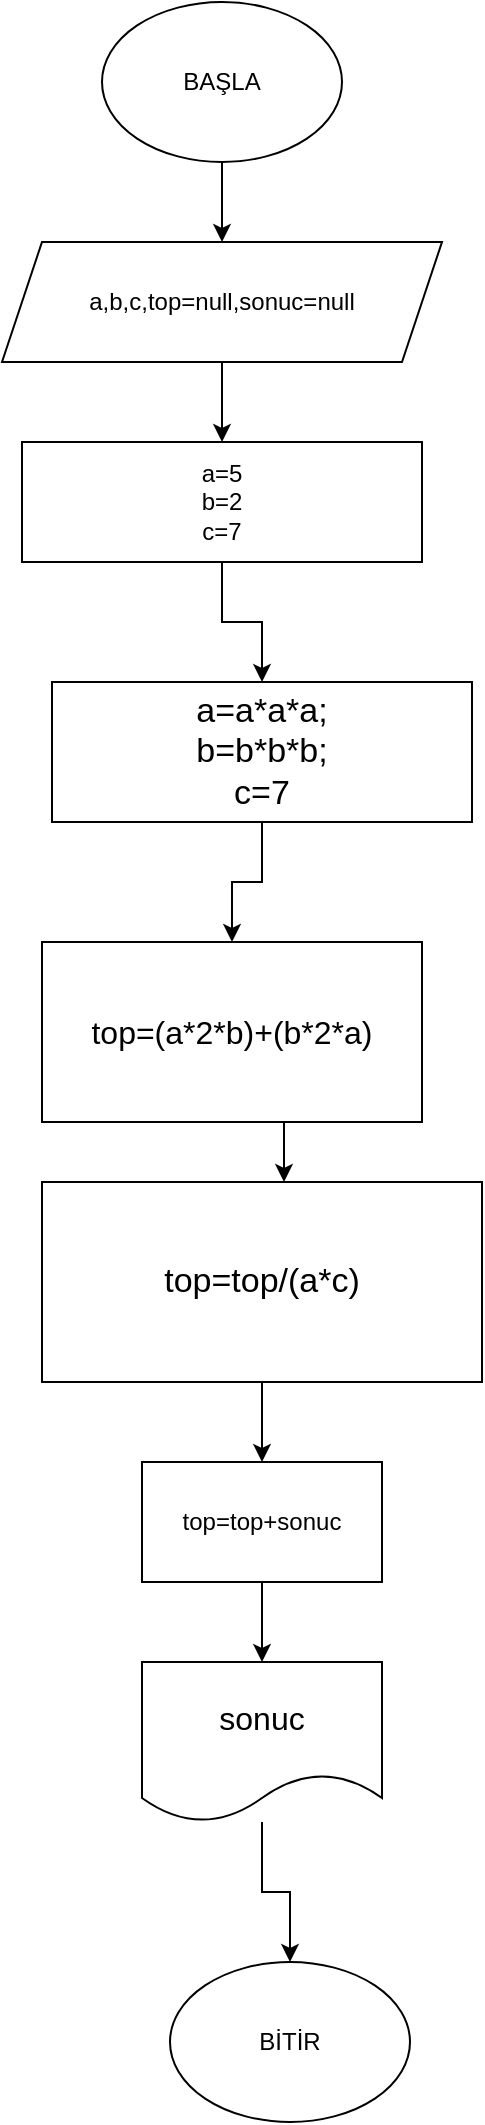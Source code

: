 <mxfile version="13.9.9" type="device"><diagram id="SBHiVGp8h5U90fnZ8qIW" name="Sayfa -1"><mxGraphModel dx="1086" dy="806" grid="1" gridSize="10" guides="1" tooltips="1" connect="1" arrows="1" fold="1" page="1" pageScale="1" pageWidth="827" pageHeight="1169" math="0" shadow="0"><root><mxCell id="0"/><mxCell id="1" parent="0"/><mxCell id="SRVq_wEztb3jd6j0o008-3" style="edgeStyle=orthogonalEdgeStyle;rounded=0;orthogonalLoop=1;jettySize=auto;html=1;exitX=0.5;exitY=1;exitDx=0;exitDy=0;entryX=0.5;entryY=0;entryDx=0;entryDy=0;" edge="1" parent="1" source="SRVq_wEztb3jd6j0o008-1" target="SRVq_wEztb3jd6j0o008-2"><mxGeometry relative="1" as="geometry"/></mxCell><mxCell id="SRVq_wEztb3jd6j0o008-1" value="BAŞLA" style="ellipse;whiteSpace=wrap;html=1;" vertex="1" parent="1"><mxGeometry x="320" y="20" width="120" height="80" as="geometry"/></mxCell><mxCell id="SRVq_wEztb3jd6j0o008-6" style="edgeStyle=orthogonalEdgeStyle;rounded=0;orthogonalLoop=1;jettySize=auto;html=1;exitX=0.5;exitY=1;exitDx=0;exitDy=0;entryX=0.5;entryY=0;entryDx=0;entryDy=0;" edge="1" parent="1" source="SRVq_wEztb3jd6j0o008-2" target="SRVq_wEztb3jd6j0o008-4"><mxGeometry relative="1" as="geometry"/></mxCell><mxCell id="SRVq_wEztb3jd6j0o008-2" value="a,b,c,top=null,sonuc=null" style="shape=parallelogram;perimeter=parallelogramPerimeter;whiteSpace=wrap;html=1;fixedSize=1;" vertex="1" parent="1"><mxGeometry x="270" y="140" width="220" height="60" as="geometry"/></mxCell><mxCell id="SRVq_wEztb3jd6j0o008-9" style="edgeStyle=orthogonalEdgeStyle;rounded=0;orthogonalLoop=1;jettySize=auto;html=1;" edge="1" parent="1" source="SRVq_wEztb3jd6j0o008-4" target="SRVq_wEztb3jd6j0o008-7"><mxGeometry relative="1" as="geometry"/></mxCell><mxCell id="SRVq_wEztb3jd6j0o008-4" value="a=5&lt;br&gt;b=2&lt;br&gt;c=7" style="rounded=0;whiteSpace=wrap;html=1;" vertex="1" parent="1"><mxGeometry x="280" y="240" width="200" height="60" as="geometry"/></mxCell><mxCell id="SRVq_wEztb3jd6j0o008-11" style="edgeStyle=orthogonalEdgeStyle;rounded=0;orthogonalLoop=1;jettySize=auto;html=1;exitX=0.5;exitY=1;exitDx=0;exitDy=0;entryX=0.5;entryY=0;entryDx=0;entryDy=0;" edge="1" parent="1" source="SRVq_wEztb3jd6j0o008-7" target="SRVq_wEztb3jd6j0o008-10"><mxGeometry relative="1" as="geometry"/></mxCell><mxCell id="SRVq_wEztb3jd6j0o008-7" value="&lt;font style=&quot;font-size: 17px&quot;&gt;a=a*a*a;&lt;br&gt;b=b*b*b;&lt;br&gt;c=7&lt;/font&gt;" style="rounded=0;whiteSpace=wrap;html=1;" vertex="1" parent="1"><mxGeometry x="295" y="360" width="210" height="70" as="geometry"/></mxCell><mxCell id="SRVq_wEztb3jd6j0o008-13" style="edgeStyle=orthogonalEdgeStyle;rounded=0;orthogonalLoop=1;jettySize=auto;html=1;exitX=0.5;exitY=1;exitDx=0;exitDy=0;entryX=0.55;entryY=0;entryDx=0;entryDy=0;entryPerimeter=0;" edge="1" parent="1" source="SRVq_wEztb3jd6j0o008-10" target="SRVq_wEztb3jd6j0o008-12"><mxGeometry relative="1" as="geometry"/></mxCell><mxCell id="SRVq_wEztb3jd6j0o008-10" value="&lt;font style=&quot;font-size: 16px&quot;&gt;top=(a*2*b)+(b*2*a)&lt;/font&gt;" style="rounded=0;whiteSpace=wrap;html=1;" vertex="1" parent="1"><mxGeometry x="290" y="490" width="190" height="90" as="geometry"/></mxCell><mxCell id="SRVq_wEztb3jd6j0o008-16" style="edgeStyle=orthogonalEdgeStyle;rounded=0;orthogonalLoop=1;jettySize=auto;html=1;exitX=0.5;exitY=1;exitDx=0;exitDy=0;entryX=0.5;entryY=0;entryDx=0;entryDy=0;" edge="1" parent="1" source="SRVq_wEztb3jd6j0o008-12" target="SRVq_wEztb3jd6j0o008-14"><mxGeometry relative="1" as="geometry"/></mxCell><mxCell id="SRVq_wEztb3jd6j0o008-12" value="&lt;span&gt;&lt;font style=&quot;font-size: 17px&quot;&gt;top=top/(a*c)&lt;/font&gt;&lt;/span&gt;" style="rounded=0;whiteSpace=wrap;html=1;" vertex="1" parent="1"><mxGeometry x="290" y="610" width="220" height="100" as="geometry"/></mxCell><mxCell id="SRVq_wEztb3jd6j0o008-18" style="edgeStyle=orthogonalEdgeStyle;rounded=0;orthogonalLoop=1;jettySize=auto;html=1;exitX=0.5;exitY=1;exitDx=0;exitDy=0;" edge="1" parent="1" source="SRVq_wEztb3jd6j0o008-14" target="SRVq_wEztb3jd6j0o008-17"><mxGeometry relative="1" as="geometry"/></mxCell><mxCell id="SRVq_wEztb3jd6j0o008-14" value="top=top+sonuc" style="rounded=0;whiteSpace=wrap;html=1;" vertex="1" parent="1"><mxGeometry x="340" y="750" width="120" height="60" as="geometry"/></mxCell><mxCell id="SRVq_wEztb3jd6j0o008-20" style="edgeStyle=orthogonalEdgeStyle;rounded=0;orthogonalLoop=1;jettySize=auto;html=1;entryX=0.5;entryY=0;entryDx=0;entryDy=0;" edge="1" parent="1" source="SRVq_wEztb3jd6j0o008-17" target="SRVq_wEztb3jd6j0o008-19"><mxGeometry relative="1" as="geometry"/></mxCell><mxCell id="SRVq_wEztb3jd6j0o008-17" value="&lt;font style=&quot;font-size: 16px&quot;&gt;sonuc&lt;/font&gt;" style="shape=document;whiteSpace=wrap;html=1;boundedLbl=1;" vertex="1" parent="1"><mxGeometry x="340" y="850" width="120" height="80" as="geometry"/></mxCell><mxCell id="SRVq_wEztb3jd6j0o008-19" value="BİTİR" style="ellipse;whiteSpace=wrap;html=1;" vertex="1" parent="1"><mxGeometry x="354" y="1000" width="120" height="80" as="geometry"/></mxCell></root></mxGraphModel></diagram></mxfile>